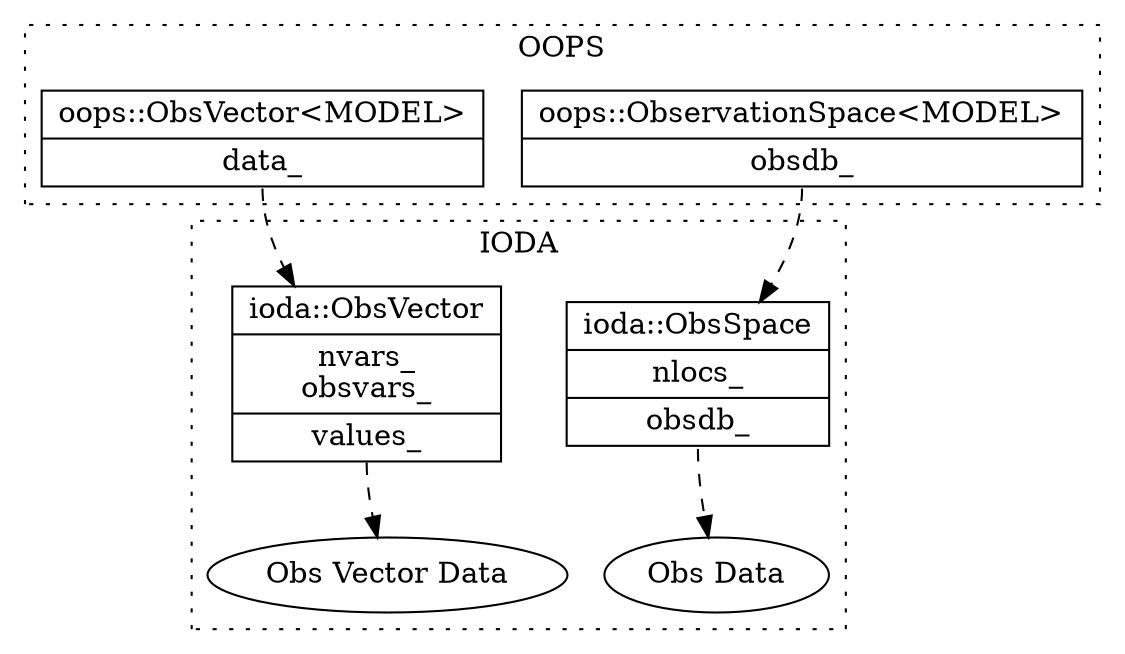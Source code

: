 digraph ClassStruct
  {
  subgraph cluster_OOPS {
  graph [ style=dotted ];
  label="OOPS";

  ObservationSpace [ shape=record, label="{oops::ObservationSpace\<MODEL\>|<odb1>obsdb_}" ];

  OopsObsVector [ shape=record, label="{oops::ObsVector\<MODEL\>|<ovec1>data_}" ];
  }

  subgraph cluster_IODA {
  graph [ style=dotted ];
  label="IODA";

  ObsSpace [ shape=record, label="{ioda::ObsSpace|nlocs_|<odb2>obsdb_}" ];
  ObsSpaceDb [ shapre=ellipse, label="Obs Data" ];
  ObsSpace:odb2 -> ObsSpaceDb [ style=dashed ];

  ObsVector [ shape=record, label="{ioda::ObsVector|nvars_\nobsvars_|<ovec2>values_}" ];
  ObsVectorValues [ shapre=ellipse, label="Obs Vector Data" ];
  ObsVector:ovec2 -> ObsVectorValues [ style=dashed ];
  }

  ObservationSpace:odb1 -> ObsSpace [ style=dashed ];

  OopsObsVector:ovec1 -> ObsVector [ style=dashed ];
  }
